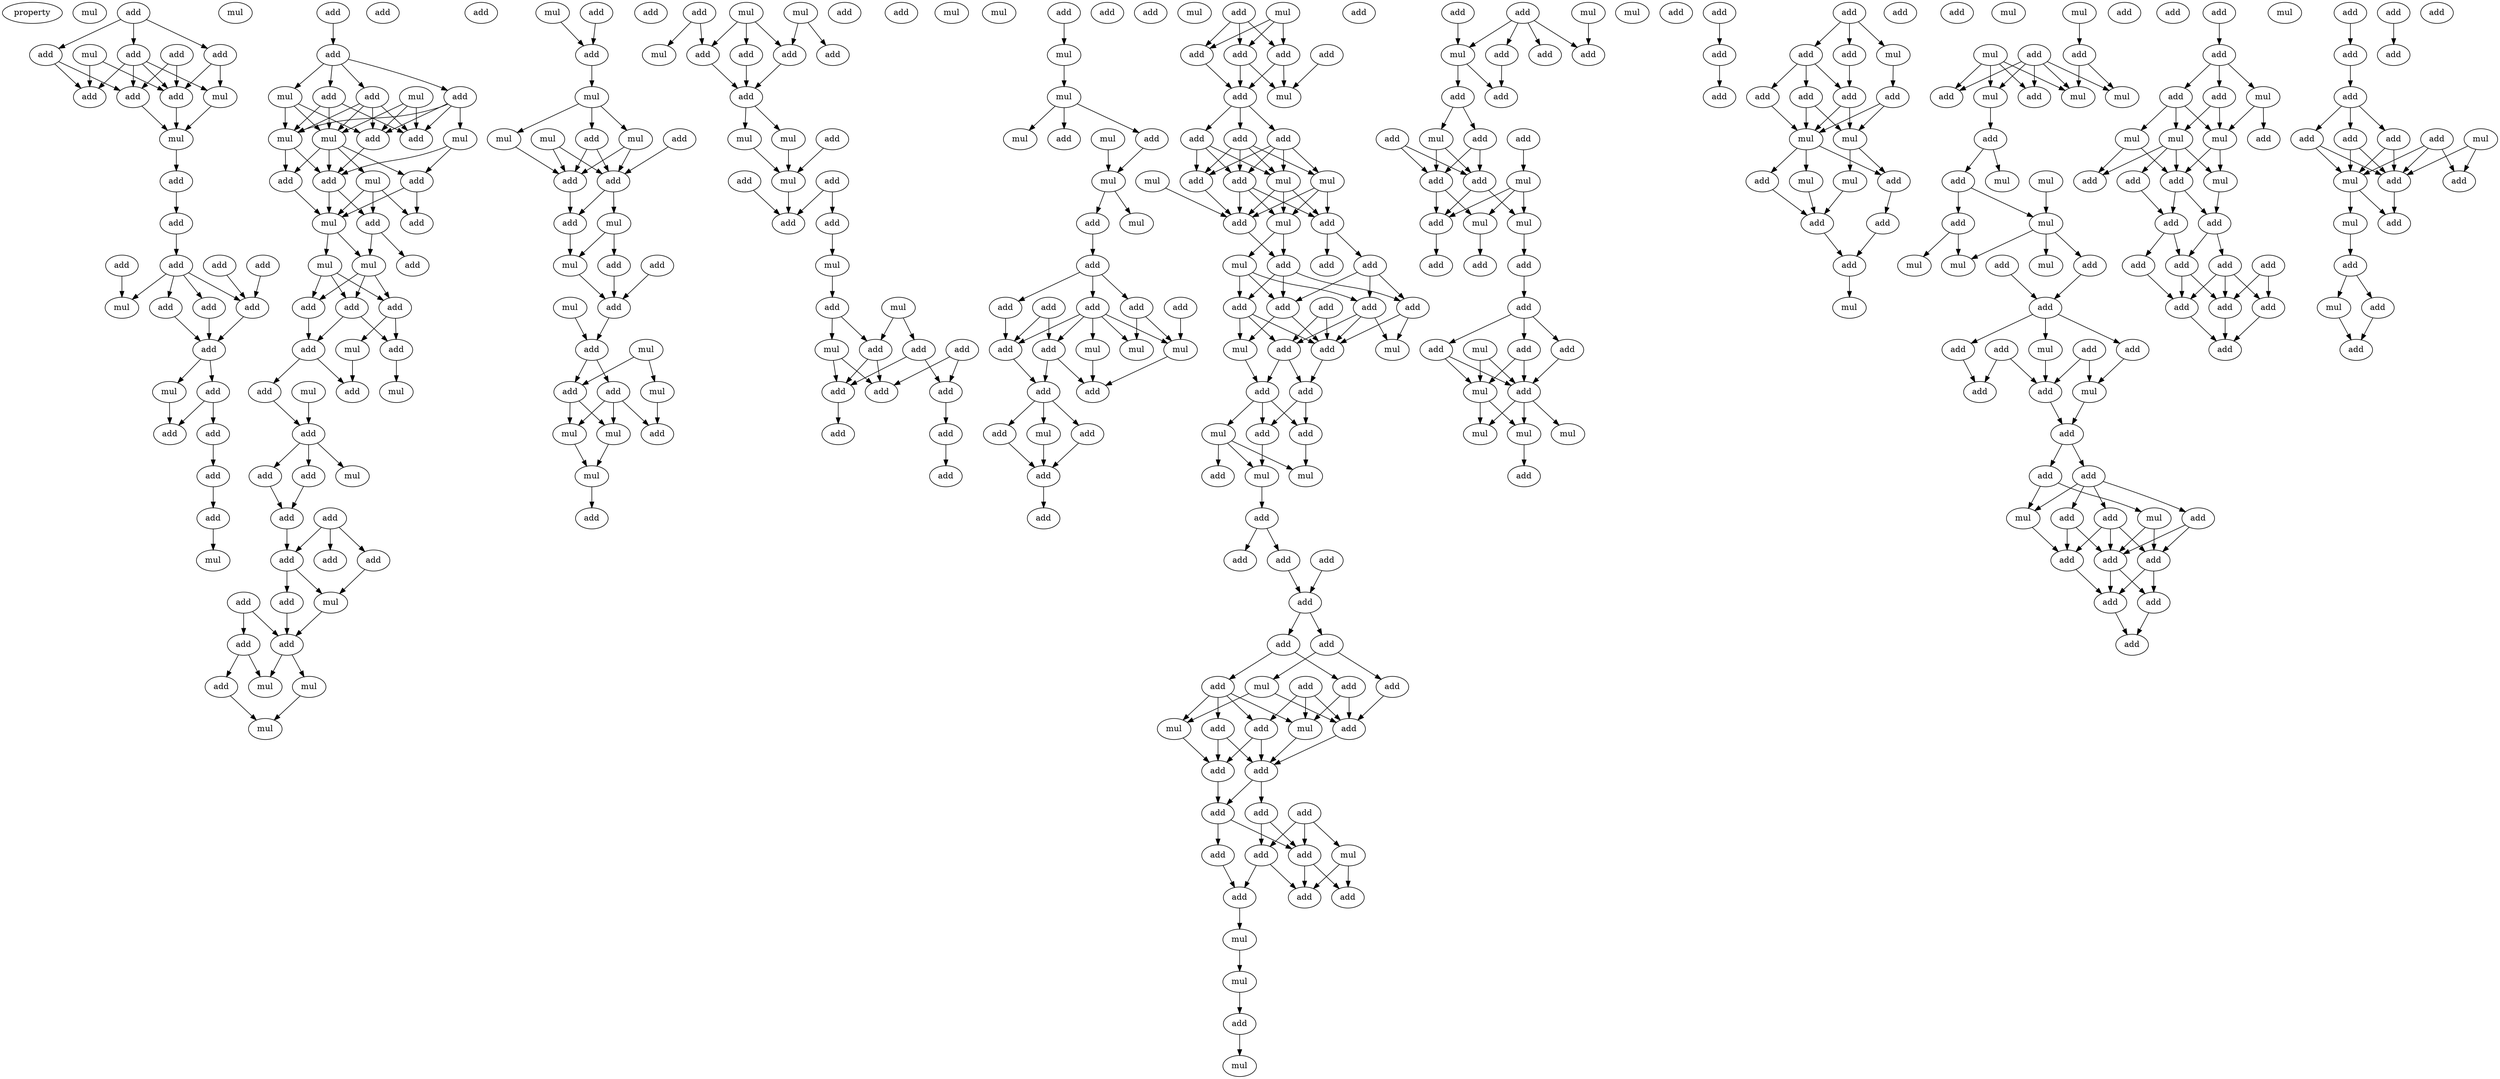 digraph {
    node [fontcolor=black]
    property [mul=2,lf=1.1]
    0 [ label = mul ];
    1 [ label = add ];
    2 [ label = add ];
    3 [ label = mul ];
    4 [ label = add ];
    5 [ label = add ];
    6 [ label = add ];
    7 [ label = add ];
    8 [ label = add ];
    9 [ label = add ];
    10 [ label = mul ];
    11 [ label = mul ];
    12 [ label = mul ];
    13 [ label = add ];
    14 [ label = add ];
    15 [ label = add ];
    16 [ label = add ];
    17 [ label = add ];
    18 [ label = add ];
    19 [ label = mul ];
    20 [ label = add ];
    21 [ label = add ];
    22 [ label = add ];
    23 [ label = add ];
    24 [ label = mul ];
    25 [ label = add ];
    26 [ label = add ];
    27 [ label = add ];
    28 [ label = add ];
    29 [ label = add ];
    30 [ label = add ];
    31 [ label = mul ];
    32 [ label = add ];
    33 [ label = add ];
    34 [ label = mul ];
    35 [ label = add ];
    36 [ label = mul ];
    37 [ label = add ];
    38 [ label = add ];
    39 [ label = mul ];
    40 [ label = mul ];
    41 [ label = add ];
    42 [ label = add ];
    43 [ label = mul ];
    44 [ label = add ];
    45 [ label = mul ];
    46 [ label = add ];
    47 [ label = add ];
    48 [ label = mul ];
    49 [ label = add ];
    50 [ label = add ];
    51 [ label = add ];
    52 [ label = mul ];
    53 [ label = mul ];
    54 [ label = add ];
    55 [ label = add ];
    56 [ label = add ];
    57 [ label = add ];
    58 [ label = mul ];
    59 [ label = add ];
    60 [ label = add ];
    61 [ label = mul ];
    62 [ label = mul ];
    63 [ label = add ];
    64 [ label = add ];
    65 [ label = add ];
    66 [ label = mul ];
    67 [ label = add ];
    68 [ label = add ];
    69 [ label = add ];
    70 [ label = add ];
    71 [ label = add ];
    72 [ label = add ];
    73 [ label = add ];
    74 [ label = mul ];
    75 [ label = add ];
    76 [ label = add ];
    77 [ label = add ];
    78 [ label = add ];
    79 [ label = add ];
    80 [ label = mul ];
    81 [ label = mul ];
    82 [ label = add ];
    83 [ label = mul ];
    84 [ label = add ];
    85 [ label = mul ];
    86 [ label = mul ];
    87 [ label = add ];
    88 [ label = mul ];
    89 [ label = mul ];
    90 [ label = add ];
    91 [ label = mul ];
    92 [ label = add ];
    93 [ label = add ];
    94 [ label = mul ];
    95 [ label = add ];
    96 [ label = mul ];
    97 [ label = add ];
    98 [ label = add ];
    99 [ label = add ];
    100 [ label = mul ];
    101 [ label = add ];
    102 [ label = mul ];
    103 [ label = add ];
    104 [ label = mul ];
    105 [ label = add ];
    106 [ label = add ];
    107 [ label = mul ];
    108 [ label = mul ];
    109 [ label = add ];
    110 [ label = mul ];
    111 [ label = add ];
    112 [ label = add ];
    113 [ label = mul ];
    114 [ label = mul ];
    115 [ label = add ];
    116 [ label = add ];
    117 [ label = mul ];
    118 [ label = add ];
    119 [ label = add ];
    120 [ label = add ];
    121 [ label = mul ];
    122 [ label = add ];
    123 [ label = mul ];
    124 [ label = add ];
    125 [ label = add ];
    126 [ label = add ];
    127 [ label = mul ];
    128 [ label = add ];
    129 [ label = add ];
    130 [ label = mul ];
    131 [ label = add ];
    132 [ label = mul ];
    133 [ label = add ];
    134 [ label = add ];
    135 [ label = add ];
    136 [ label = mul ];
    137 [ label = add ];
    138 [ label = add ];
    139 [ label = add ];
    140 [ label = add ];
    141 [ label = add ];
    142 [ label = add ];
    143 [ label = mul ];
    144 [ label = add ];
    145 [ label = mul ];
    146 [ label = add ];
    147 [ label = mul ];
    148 [ label = add ];
    149 [ label = mul ];
    150 [ label = mul ];
    151 [ label = mul ];
    152 [ label = add ];
    153 [ label = add ];
    154 [ label = mul ];
    155 [ label = add ];
    156 [ label = add ];
    157 [ label = mul ];
    158 [ label = add ];
    159 [ label = add ];
    160 [ label = add ];
    161 [ label = add ];
    162 [ label = add ];
    163 [ label = add ];
    164 [ label = add ];
    165 [ label = mul ];
    166 [ label = mul ];
    167 [ label = mul ];
    168 [ label = add ];
    169 [ label = add ];
    170 [ label = add ];
    171 [ label = mul ];
    172 [ label = add ];
    173 [ label = mul ];
    174 [ label = add ];
    175 [ label = add ];
    176 [ label = add ];
    177 [ label = add ];
    178 [ label = add ];
    179 [ label = mul ];
    180 [ label = add ];
    181 [ label = add ];
    182 [ label = add ];
    183 [ label = add ];
    184 [ label = mul ];
    185 [ label = add ];
    186 [ label = add ];
    187 [ label = add ];
    188 [ label = add ];
    189 [ label = mul ];
    190 [ label = add ];
    191 [ label = add ];
    192 [ label = mul ];
    193 [ label = mul ];
    194 [ label = add ];
    195 [ label = add ];
    196 [ label = mul ];
    197 [ label = add ];
    198 [ label = add ];
    199 [ label = mul ];
    200 [ label = add ];
    201 [ label = add ];
    202 [ label = add ];
    203 [ label = add ];
    204 [ label = add ];
    205 [ label = add ];
    206 [ label = mul ];
    207 [ label = mul ];
    208 [ label = add ];
    209 [ label = add ];
    210 [ label = add ];
    211 [ label = add ];
    212 [ label = mul ];
    213 [ label = add ];
    214 [ label = add ];
    215 [ label = mul ];
    216 [ label = add ];
    217 [ label = mul ];
    218 [ label = add ];
    219 [ label = add ];
    220 [ label = add ];
    221 [ label = add ];
    222 [ label = add ];
    223 [ label = add ];
    224 [ label = add ];
    225 [ label = add ];
    226 [ label = add ];
    227 [ label = mul ];
    228 [ label = add ];
    229 [ label = add ];
    230 [ label = mul ];
    231 [ label = mul ];
    232 [ label = add ];
    233 [ label = add ];
    234 [ label = add ];
    235 [ label = add ];
    236 [ label = add ];
    237 [ label = add ];
    238 [ label = add ];
    239 [ label = add ];
    240 [ label = mul ];
    241 [ label = add ];
    242 [ label = add ];
    243 [ label = add ];
    244 [ label = add ];
    245 [ label = add ];
    246 [ label = add ];
    247 [ label = mul ];
    248 [ label = mul ];
    249 [ label = add ];
    250 [ label = add ];
    251 [ label = mul ];
    252 [ label = mul ];
    253 [ label = add ];
    254 [ label = add ];
    255 [ label = add ];
    256 [ label = add ];
    257 [ label = mul ];
    258 [ label = add ];
    259 [ label = add ];
    260 [ label = add ];
    261 [ label = add ];
    262 [ label = mul ];
    263 [ label = add ];
    264 [ label = mul ];
    265 [ label = add ];
    266 [ label = add ];
    267 [ label = mul ];
    268 [ label = mul ];
    269 [ label = add ];
    270 [ label = add ];
    271 [ label = mul ];
    272 [ label = add ];
    273 [ label = add ];
    274 [ label = add ];
    275 [ label = add ];
    276 [ label = add ];
    277 [ label = add ];
    278 [ label = mul ];
    279 [ label = add ];
    280 [ label = mul ];
    281 [ label = add ];
    282 [ label = mul ];
    283 [ label = mul ];
    284 [ label = mul ];
    285 [ label = add ];
    286 [ label = add ];
    287 [ label = add ];
    288 [ label = add ];
    289 [ label = add ];
    290 [ label = add ];
    291 [ label = mul ];
    292 [ label = add ];
    293 [ label = add ];
    294 [ label = add ];
    295 [ label = add ];
    296 [ label = add ];
    297 [ label = mul ];
    298 [ label = mul ];
    299 [ label = mul ];
    300 [ label = add ];
    301 [ label = add ];
    302 [ label = mul ];
    303 [ label = add ];
    304 [ label = add ];
    305 [ label = add ];
    306 [ label = add ];
    307 [ label = mul ];
    308 [ label = add ];
    309 [ label = mul ];
    310 [ label = mul ];
    311 [ label = mul ];
    312 [ label = add ];
    313 [ label = add ];
    314 [ label = mul ];
    315 [ label = add ];
    316 [ label = mul ];
    317 [ label = mul ];
    318 [ label = add ];
    319 [ label = add ];
    320 [ label = mul ];
    321 [ label = add ];
    322 [ label = mul ];
    323 [ label = add ];
    324 [ label = mul ];
    325 [ label = add ];
    326 [ label = mul ];
    327 [ label = add ];
    328 [ label = mul ];
    329 [ label = mul ];
    330 [ label = add ];
    331 [ label = add ];
    332 [ label = add ];
    333 [ label = mul ];
    334 [ label = add ];
    335 [ label = add ];
    336 [ label = add ];
    337 [ label = add ];
    338 [ label = mul ];
    339 [ label = add ];
    340 [ label = add ];
    341 [ label = add ];
    342 [ label = add ];
    343 [ label = add ];
    344 [ label = mul ];
    345 [ label = add ];
    346 [ label = mul ];
    347 [ label = add ];
    348 [ label = add ];
    349 [ label = add ];
    350 [ label = add ];
    351 [ label = add ];
    352 [ label = add ];
    353 [ label = add ];
    354 [ label = add ];
    355 [ label = mul ];
    356 [ label = add ];
    357 [ label = add ];
    358 [ label = add ];
    359 [ label = mul ];
    360 [ label = add ];
    361 [ label = mul ];
    362 [ label = mul ];
    363 [ label = mul ];
    364 [ label = add ];
    365 [ label = add ];
    366 [ label = mul ];
    367 [ label = add ];
    368 [ label = add ];
    369 [ label = add ];
    370 [ label = add ];
    371 [ label = add ];
    372 [ label = add ];
    373 [ label = add ];
    374 [ label = add ];
    375 [ label = add ];
    376 [ label = add ];
    377 [ label = add ];
    378 [ label = add ];
    379 [ label = add ];
    380 [ label = add ];
    381 [ label = add ];
    382 [ label = add ];
    383 [ label = mul ];
    384 [ label = add ];
    385 [ label = add ];
    386 [ label = add ];
    387 [ label = add ];
    388 [ label = mul ];
    389 [ label = add ];
    390 [ label = add ];
    391 [ label = mul ];
    392 [ label = add ];
    393 [ label = add ];
    394 [ label = mul ];
    395 [ label = add ];
    396 [ label = add ];
    397 [ label = add ];
    398 [ label = add ];
    1 -> 2 [ name = 0 ];
    1 -> 4 [ name = 1 ];
    1 -> 5 [ name = 2 ];
    2 -> 8 [ name = 3 ];
    2 -> 9 [ name = 4 ];
    3 -> 7 [ name = 5 ];
    3 -> 8 [ name = 6 ];
    4 -> 7 [ name = 7 ];
    4 -> 10 [ name = 8 ];
    5 -> 7 [ name = 9 ];
    5 -> 8 [ name = 10 ];
    5 -> 9 [ name = 11 ];
    5 -> 10 [ name = 12 ];
    6 -> 7 [ name = 13 ];
    6 -> 9 [ name = 14 ];
    7 -> 11 [ name = 15 ];
    9 -> 11 [ name = 16 ];
    10 -> 11 [ name = 17 ];
    11 -> 13 [ name = 18 ];
    13 -> 14 [ name = 19 ];
    14 -> 18 [ name = 20 ];
    15 -> 19 [ name = 21 ];
    16 -> 22 [ name = 22 ];
    17 -> 22 [ name = 23 ];
    18 -> 19 [ name = 24 ];
    18 -> 20 [ name = 25 ];
    18 -> 21 [ name = 26 ];
    18 -> 22 [ name = 27 ];
    20 -> 23 [ name = 28 ];
    21 -> 23 [ name = 29 ];
    22 -> 23 [ name = 30 ];
    23 -> 24 [ name = 31 ];
    23 -> 25 [ name = 32 ];
    24 -> 26 [ name = 33 ];
    25 -> 26 [ name = 34 ];
    25 -> 27 [ name = 35 ];
    27 -> 28 [ name = 36 ];
    28 -> 29 [ name = 37 ];
    29 -> 31 [ name = 38 ];
    30 -> 33 [ name = 39 ];
    33 -> 35 [ name = 40 ];
    33 -> 36 [ name = 41 ];
    33 -> 37 [ name = 42 ];
    33 -> 38 [ name = 43 ];
    34 -> 40 [ name = 44 ];
    34 -> 41 [ name = 45 ];
    34 -> 42 [ name = 46 ];
    35 -> 40 [ name = 47 ];
    35 -> 42 [ name = 48 ];
    35 -> 43 [ name = 49 ];
    36 -> 40 [ name = 50 ];
    36 -> 41 [ name = 51 ];
    36 -> 43 [ name = 52 ];
    37 -> 39 [ name = 53 ];
    37 -> 41 [ name = 54 ];
    37 -> 42 [ name = 55 ];
    37 -> 43 [ name = 56 ];
    38 -> 40 [ name = 57 ];
    38 -> 41 [ name = 58 ];
    38 -> 42 [ name = 59 ];
    38 -> 43 [ name = 60 ];
    39 -> 46 [ name = 61 ];
    39 -> 47 [ name = 62 ];
    40 -> 44 [ name = 63 ];
    40 -> 45 [ name = 64 ];
    40 -> 46 [ name = 65 ];
    40 -> 47 [ name = 66 ];
    41 -> 47 [ name = 67 ];
    43 -> 44 [ name = 68 ];
    43 -> 47 [ name = 69 ];
    44 -> 48 [ name = 70 ];
    45 -> 48 [ name = 71 ];
    45 -> 49 [ name = 72 ];
    45 -> 50 [ name = 73 ];
    46 -> 48 [ name = 74 ];
    46 -> 50 [ name = 75 ];
    47 -> 48 [ name = 76 ];
    47 -> 49 [ name = 77 ];
    48 -> 52 [ name = 78 ];
    48 -> 53 [ name = 79 ];
    49 -> 51 [ name = 80 ];
    49 -> 53 [ name = 81 ];
    52 -> 54 [ name = 82 ];
    52 -> 55 [ name = 83 ];
    52 -> 56 [ name = 84 ];
    53 -> 54 [ name = 85 ];
    53 -> 55 [ name = 86 ];
    53 -> 56 [ name = 87 ];
    54 -> 59 [ name = 88 ];
    55 -> 57 [ name = 89 ];
    55 -> 58 [ name = 90 ];
    56 -> 57 [ name = 91 ];
    56 -> 59 [ name = 92 ];
    57 -> 62 [ name = 93 ];
    58 -> 63 [ name = 94 ];
    59 -> 60 [ name = 95 ];
    59 -> 63 [ name = 96 ];
    60 -> 64 [ name = 97 ];
    61 -> 64 [ name = 98 ];
    64 -> 65 [ name = 99 ];
    64 -> 66 [ name = 100 ];
    64 -> 67 [ name = 101 ];
    65 -> 69 [ name = 102 ];
    67 -> 69 [ name = 103 ];
    68 -> 71 [ name = 104 ];
    68 -> 72 [ name = 105 ];
    68 -> 73 [ name = 106 ];
    69 -> 71 [ name = 107 ];
    71 -> 74 [ name = 108 ];
    71 -> 76 [ name = 109 ];
    72 -> 74 [ name = 110 ];
    74 -> 77 [ name = 111 ];
    75 -> 77 [ name = 112 ];
    75 -> 78 [ name = 113 ];
    76 -> 77 [ name = 114 ];
    77 -> 80 [ name = 115 ];
    77 -> 83 [ name = 116 ];
    78 -> 79 [ name = 117 ];
    78 -> 80 [ name = 118 ];
    79 -> 85 [ name = 119 ];
    81 -> 84 [ name = 120 ];
    82 -> 84 [ name = 121 ];
    83 -> 85 [ name = 122 ];
    84 -> 86 [ name = 123 ];
    86 -> 87 [ name = 124 ];
    86 -> 89 [ name = 125 ];
    86 -> 91 [ name = 126 ];
    87 -> 92 [ name = 127 ];
    87 -> 93 [ name = 128 ];
    88 -> 92 [ name = 129 ];
    88 -> 93 [ name = 130 ];
    89 -> 92 [ name = 131 ];
    90 -> 93 [ name = 132 ];
    91 -> 92 [ name = 133 ];
    91 -> 93 [ name = 134 ];
    92 -> 95 [ name = 135 ];
    93 -> 94 [ name = 136 ];
    93 -> 95 [ name = 137 ];
    94 -> 96 [ name = 138 ];
    94 -> 97 [ name = 139 ];
    95 -> 96 [ name = 140 ];
    96 -> 101 [ name = 141 ];
    97 -> 101 [ name = 142 ];
    98 -> 101 [ name = 143 ];
    100 -> 103 [ name = 144 ];
    101 -> 103 [ name = 145 ];
    102 -> 104 [ name = 146 ];
    102 -> 105 [ name = 147 ];
    103 -> 105 [ name = 148 ];
    103 -> 106 [ name = 149 ];
    104 -> 109 [ name = 150 ];
    105 -> 107 [ name = 151 ];
    105 -> 108 [ name = 152 ];
    106 -> 107 [ name = 153 ];
    106 -> 108 [ name = 154 ];
    106 -> 109 [ name = 155 ];
    107 -> 110 [ name = 156 ];
    108 -> 110 [ name = 157 ];
    110 -> 111 [ name = 158 ];
    112 -> 115 [ name = 159 ];
    112 -> 117 [ name = 160 ];
    113 -> 116 [ name = 161 ];
    113 -> 118 [ name = 162 ];
    114 -> 115 [ name = 163 ];
    114 -> 116 [ name = 164 ];
    114 -> 119 [ name = 165 ];
    115 -> 120 [ name = 166 ];
    116 -> 120 [ name = 167 ];
    119 -> 120 [ name = 168 ];
    120 -> 121 [ name = 169 ];
    120 -> 123 [ name = 170 ];
    121 -> 127 [ name = 171 ];
    122 -> 127 [ name = 172 ];
    123 -> 127 [ name = 173 ];
    125 -> 128 [ name = 174 ];
    126 -> 128 [ name = 175 ];
    126 -> 129 [ name = 176 ];
    127 -> 128 [ name = 177 ];
    129 -> 130 [ name = 178 ];
    130 -> 131 [ name = 179 ];
    131 -> 136 [ name = 180 ];
    131 -> 137 [ name = 181 ];
    132 -> 133 [ name = 182 ];
    132 -> 137 [ name = 183 ];
    133 -> 139 [ name = 184 ];
    133 -> 140 [ name = 185 ];
    134 -> 138 [ name = 186 ];
    134 -> 139 [ name = 187 ];
    136 -> 138 [ name = 188 ];
    136 -> 140 [ name = 189 ];
    137 -> 138 [ name = 190 ];
    137 -> 140 [ name = 191 ];
    139 -> 142 [ name = 192 ];
    140 -> 141 [ name = 193 ];
    142 -> 144 [ name = 194 ];
    146 -> 147 [ name = 195 ];
    147 -> 149 [ name = 196 ];
    149 -> 151 [ name = 197 ];
    149 -> 152 [ name = 198 ];
    149 -> 153 [ name = 199 ];
    150 -> 154 [ name = 200 ];
    153 -> 154 [ name = 201 ];
    154 -> 155 [ name = 202 ];
    154 -> 157 [ name = 203 ];
    155 -> 158 [ name = 204 ];
    158 -> 160 [ name = 205 ];
    158 -> 162 [ name = 206 ];
    158 -> 163 [ name = 207 ];
    159 -> 165 [ name = 208 ];
    160 -> 168 [ name = 209 ];
    161 -> 164 [ name = 210 ];
    161 -> 168 [ name = 211 ];
    162 -> 165 [ name = 212 ];
    162 -> 166 [ name = 213 ];
    163 -> 164 [ name = 214 ];
    163 -> 165 [ name = 215 ];
    163 -> 166 [ name = 216 ];
    163 -> 167 [ name = 217 ];
    163 -> 168 [ name = 218 ];
    164 -> 169 [ name = 219 ];
    164 -> 170 [ name = 220 ];
    165 -> 170 [ name = 221 ];
    167 -> 170 [ name = 222 ];
    168 -> 169 [ name = 223 ];
    169 -> 172 [ name = 224 ];
    169 -> 173 [ name = 225 ];
    169 -> 174 [ name = 226 ];
    172 -> 175 [ name = 227 ];
    173 -> 175 [ name = 228 ];
    174 -> 175 [ name = 229 ];
    175 -> 176 [ name = 230 ];
    177 -> 180 [ name = 231 ];
    177 -> 182 [ name = 232 ];
    177 -> 183 [ name = 233 ];
    179 -> 180 [ name = 234 ];
    179 -> 182 [ name = 235 ];
    179 -> 183 [ name = 236 ];
    180 -> 185 [ name = 237 ];
    181 -> 184 [ name = 238 ];
    182 -> 184 [ name = 239 ];
    182 -> 185 [ name = 240 ];
    183 -> 184 [ name = 241 ];
    183 -> 185 [ name = 242 ];
    185 -> 186 [ name = 243 ];
    185 -> 187 [ name = 244 ];
    185 -> 188 [ name = 245 ];
    186 -> 189 [ name = 246 ];
    186 -> 190 [ name = 247 ];
    186 -> 191 [ name = 248 ];
    186 -> 193 [ name = 249 ];
    187 -> 190 [ name = 250 ];
    187 -> 191 [ name = 251 ];
    187 -> 193 [ name = 252 ];
    188 -> 189 [ name = 253 ];
    188 -> 190 [ name = 254 ];
    188 -> 191 [ name = 255 ];
    188 -> 193 [ name = 256 ];
    189 -> 194 [ name = 257 ];
    189 -> 195 [ name = 258 ];
    189 -> 196 [ name = 259 ];
    190 -> 194 [ name = 260 ];
    191 -> 194 [ name = 261 ];
    191 -> 195 [ name = 262 ];
    191 -> 196 [ name = 263 ];
    192 -> 194 [ name = 264 ];
    193 -> 194 [ name = 265 ];
    193 -> 195 [ name = 266 ];
    193 -> 196 [ name = 267 ];
    194 -> 198 [ name = 268 ];
    195 -> 197 [ name = 269 ];
    195 -> 200 [ name = 270 ];
    196 -> 198 [ name = 271 ];
    196 -> 199 [ name = 272 ];
    198 -> 203 [ name = 273 ];
    198 -> 204 [ name = 274 ];
    198 -> 205 [ name = 275 ];
    199 -> 202 [ name = 276 ];
    199 -> 203 [ name = 277 ];
    199 -> 205 [ name = 278 ];
    200 -> 202 [ name = 279 ];
    200 -> 204 [ name = 280 ];
    200 -> 205 [ name = 281 ];
    201 -> 208 [ name = 282 ];
    201 -> 209 [ name = 283 ];
    202 -> 207 [ name = 284 ];
    202 -> 208 [ name = 285 ];
    202 -> 209 [ name = 286 ];
    203 -> 206 [ name = 287 ];
    203 -> 208 [ name = 288 ];
    203 -> 209 [ name = 289 ];
    204 -> 207 [ name = 290 ];
    204 -> 209 [ name = 291 ];
    205 -> 206 [ name = 292 ];
    205 -> 209 [ name = 293 ];
    206 -> 211 [ name = 294 ];
    208 -> 210 [ name = 295 ];
    208 -> 211 [ name = 296 ];
    209 -> 210 [ name = 297 ];
    210 -> 213 [ name = 298 ];
    210 -> 214 [ name = 299 ];
    211 -> 212 [ name = 300 ];
    211 -> 213 [ name = 301 ];
    211 -> 214 [ name = 302 ];
    212 -> 215 [ name = 303 ];
    212 -> 216 [ name = 304 ];
    212 -> 217 [ name = 305 ];
    213 -> 215 [ name = 306 ];
    214 -> 217 [ name = 307 ];
    217 -> 218 [ name = 308 ];
    218 -> 219 [ name = 309 ];
    218 -> 220 [ name = 310 ];
    220 -> 222 [ name = 311 ];
    221 -> 222 [ name = 312 ];
    222 -> 223 [ name = 313 ];
    222 -> 224 [ name = 314 ];
    223 -> 226 [ name = 315 ];
    223 -> 229 [ name = 316 ];
    224 -> 227 [ name = 317 ];
    224 -> 228 [ name = 318 ];
    225 -> 230 [ name = 319 ];
    225 -> 232 [ name = 320 ];
    225 -> 234 [ name = 321 ];
    226 -> 230 [ name = 322 ];
    226 -> 231 [ name = 323 ];
    226 -> 232 [ name = 324 ];
    226 -> 233 [ name = 325 ];
    227 -> 231 [ name = 326 ];
    227 -> 234 [ name = 327 ];
    228 -> 234 [ name = 328 ];
    229 -> 230 [ name = 329 ];
    229 -> 234 [ name = 330 ];
    230 -> 235 [ name = 331 ];
    231 -> 236 [ name = 332 ];
    232 -> 235 [ name = 333 ];
    232 -> 236 [ name = 334 ];
    233 -> 235 [ name = 335 ];
    233 -> 236 [ name = 336 ];
    234 -> 235 [ name = 337 ];
    235 -> 237 [ name = 338 ];
    235 -> 238 [ name = 339 ];
    236 -> 237 [ name = 340 ];
    237 -> 241 [ name = 341 ];
    237 -> 242 [ name = 342 ];
    238 -> 241 [ name = 343 ];
    238 -> 243 [ name = 344 ];
    239 -> 240 [ name = 345 ];
    239 -> 241 [ name = 346 ];
    239 -> 243 [ name = 347 ];
    240 -> 244 [ name = 348 ];
    240 -> 245 [ name = 349 ];
    241 -> 244 [ name = 350 ];
    241 -> 245 [ name = 351 ];
    242 -> 246 [ name = 352 ];
    243 -> 245 [ name = 353 ];
    243 -> 246 [ name = 354 ];
    246 -> 247 [ name = 355 ];
    247 -> 248 [ name = 356 ];
    248 -> 249 [ name = 357 ];
    249 -> 252 [ name = 358 ];
    250 -> 257 [ name = 359 ];
    251 -> 256 [ name = 360 ];
    253 -> 254 [ name = 361 ];
    253 -> 255 [ name = 362 ];
    253 -> 256 [ name = 363 ];
    253 -> 257 [ name = 364 ];
    255 -> 258 [ name = 365 ];
    257 -> 258 [ name = 366 ];
    257 -> 259 [ name = 367 ];
    259 -> 262 [ name = 368 ];
    259 -> 263 [ name = 369 ];
    260 -> 265 [ name = 370 ];
    260 -> 266 [ name = 371 ];
    261 -> 264 [ name = 372 ];
    262 -> 265 [ name = 373 ];
    262 -> 266 [ name = 374 ];
    263 -> 265 [ name = 375 ];
    263 -> 266 [ name = 376 ];
    264 -> 267 [ name = 377 ];
    264 -> 268 [ name = 378 ];
    264 -> 269 [ name = 379 ];
    265 -> 268 [ name = 380 ];
    265 -> 269 [ name = 381 ];
    266 -> 267 [ name = 382 ];
    266 -> 269 [ name = 383 ];
    267 -> 272 [ name = 384 ];
    268 -> 273 [ name = 385 ];
    269 -> 270 [ name = 386 ];
    273 -> 274 [ name = 387 ];
    274 -> 275 [ name = 388 ];
    274 -> 276 [ name = 389 ];
    274 -> 277 [ name = 390 ];
    275 -> 279 [ name = 391 ];
    275 -> 280 [ name = 392 ];
    276 -> 279 [ name = 393 ];
    276 -> 280 [ name = 394 ];
    277 -> 279 [ name = 395 ];
    278 -> 279 [ name = 396 ];
    278 -> 280 [ name = 397 ];
    279 -> 282 [ name = 398 ];
    279 -> 283 [ name = 399 ];
    279 -> 284 [ name = 400 ];
    280 -> 282 [ name = 401 ];
    280 -> 284 [ name = 402 ];
    282 -> 285 [ name = 403 ];
    286 -> 287 [ name = 404 ];
    287 -> 288 [ name = 405 ];
    289 -> 290 [ name = 406 ];
    289 -> 291 [ name = 407 ];
    289 -> 292 [ name = 408 ];
    290 -> 295 [ name = 409 ];
    291 -> 296 [ name = 410 ];
    292 -> 293 [ name = 411 ];
    292 -> 294 [ name = 412 ];
    292 -> 295 [ name = 413 ];
    293 -> 297 [ name = 414 ];
    293 -> 298 [ name = 415 ];
    294 -> 298 [ name = 416 ];
    295 -> 297 [ name = 417 ];
    295 -> 298 [ name = 418 ];
    296 -> 297 [ name = 419 ];
    296 -> 298 [ name = 420 ];
    297 -> 299 [ name = 421 ];
    297 -> 300 [ name = 422 ];
    298 -> 300 [ name = 423 ];
    298 -> 301 [ name = 424 ];
    298 -> 302 [ name = 425 ];
    299 -> 304 [ name = 426 ];
    300 -> 305 [ name = 427 ];
    301 -> 304 [ name = 428 ];
    302 -> 304 [ name = 429 ];
    304 -> 306 [ name = 430 ];
    305 -> 306 [ name = 431 ];
    306 -> 307 [ name = 432 ];
    310 -> 313 [ name = 433 ];
    311 -> 314 [ name = 434 ];
    311 -> 315 [ name = 435 ];
    311 -> 316 [ name = 436 ];
    311 -> 318 [ name = 437 ];
    312 -> 314 [ name = 438 ];
    312 -> 315 [ name = 439 ];
    312 -> 316 [ name = 440 ];
    312 -> 317 [ name = 441 ];
    312 -> 318 [ name = 442 ];
    313 -> 316 [ name = 443 ];
    313 -> 317 [ name = 444 ];
    314 -> 319 [ name = 445 ];
    319 -> 320 [ name = 446 ];
    319 -> 323 [ name = 447 ];
    322 -> 324 [ name = 448 ];
    323 -> 324 [ name = 449 ];
    323 -> 325 [ name = 450 ];
    324 -> 326 [ name = 451 ];
    324 -> 328 [ name = 452 ];
    324 -> 330 [ name = 453 ];
    325 -> 326 [ name = 454 ];
    325 -> 329 [ name = 455 ];
    327 -> 331 [ name = 456 ];
    330 -> 331 [ name = 457 ];
    331 -> 333 [ name = 458 ];
    331 -> 334 [ name = 459 ];
    331 -> 336 [ name = 460 ];
    332 -> 337 [ name = 461 ];
    332 -> 339 [ name = 462 ];
    333 -> 337 [ name = 463 ];
    334 -> 338 [ name = 464 ];
    335 -> 337 [ name = 465 ];
    335 -> 338 [ name = 466 ];
    336 -> 339 [ name = 467 ];
    337 -> 340 [ name = 468 ];
    338 -> 340 [ name = 469 ];
    340 -> 341 [ name = 470 ];
    340 -> 342 [ name = 471 ];
    341 -> 343 [ name = 472 ];
    341 -> 344 [ name = 473 ];
    341 -> 345 [ name = 474 ];
    341 -> 347 [ name = 475 ];
    342 -> 344 [ name = 476 ];
    342 -> 346 [ name = 477 ];
    343 -> 348 [ name = 478 ];
    343 -> 349 [ name = 479 ];
    343 -> 350 [ name = 480 ];
    344 -> 348 [ name = 481 ];
    345 -> 348 [ name = 482 ];
    345 -> 350 [ name = 483 ];
    346 -> 349 [ name = 484 ];
    346 -> 350 [ name = 485 ];
    347 -> 349 [ name = 486 ];
    347 -> 350 [ name = 487 ];
    348 -> 352 [ name = 488 ];
    349 -> 351 [ name = 489 ];
    349 -> 352 [ name = 490 ];
    350 -> 351 [ name = 491 ];
    350 -> 352 [ name = 492 ];
    351 -> 356 [ name = 493 ];
    352 -> 356 [ name = 494 ];
    354 -> 357 [ name = 495 ];
    357 -> 358 [ name = 496 ];
    357 -> 359 [ name = 497 ];
    357 -> 360 [ name = 498 ];
    358 -> 361 [ name = 499 ];
    358 -> 363 [ name = 500 ];
    359 -> 361 [ name = 501 ];
    359 -> 364 [ name = 502 ];
    360 -> 361 [ name = 503 ];
    360 -> 362 [ name = 504 ];
    360 -> 363 [ name = 505 ];
    361 -> 366 [ name = 506 ];
    361 -> 368 [ name = 507 ];
    362 -> 365 [ name = 508 ];
    362 -> 368 [ name = 509 ];
    363 -> 365 [ name = 510 ];
    363 -> 366 [ name = 511 ];
    363 -> 367 [ name = 512 ];
    363 -> 368 [ name = 513 ];
    366 -> 369 [ name = 514 ];
    367 -> 370 [ name = 515 ];
    368 -> 369 [ name = 516 ];
    368 -> 370 [ name = 517 ];
    369 -> 371 [ name = 518 ];
    369 -> 372 [ name = 519 ];
    370 -> 371 [ name = 520 ];
    370 -> 374 [ name = 521 ];
    371 -> 376 [ name = 522 ];
    371 -> 377 [ name = 523 ];
    372 -> 375 [ name = 524 ];
    372 -> 376 [ name = 525 ];
    372 -> 377 [ name = 526 ];
    373 -> 375 [ name = 527 ];
    373 -> 377 [ name = 528 ];
    374 -> 376 [ name = 529 ];
    375 -> 379 [ name = 530 ];
    376 -> 379 [ name = 531 ];
    377 -> 379 [ name = 532 ];
    378 -> 380 [ name = 533 ];
    380 -> 381 [ name = 534 ];
    381 -> 382 [ name = 535 ];
    381 -> 384 [ name = 536 ];
    381 -> 386 [ name = 537 ];
    382 -> 387 [ name = 538 ];
    382 -> 388 [ name = 539 ];
    383 -> 387 [ name = 540 ];
    383 -> 389 [ name = 541 ];
    384 -> 387 [ name = 542 ];
    384 -> 388 [ name = 543 ];
    385 -> 387 [ name = 544 ];
    385 -> 388 [ name = 545 ];
    385 -> 389 [ name = 546 ];
    386 -> 387 [ name = 547 ];
    386 -> 388 [ name = 548 ];
    387 -> 390 [ name = 549 ];
    388 -> 390 [ name = 550 ];
    388 -> 391 [ name = 551 ];
    391 -> 392 [ name = 552 ];
    392 -> 394 [ name = 553 ];
    392 -> 395 [ name = 554 ];
    393 -> 398 [ name = 555 ];
    394 -> 397 [ name = 556 ];
    395 -> 397 [ name = 557 ];
}
